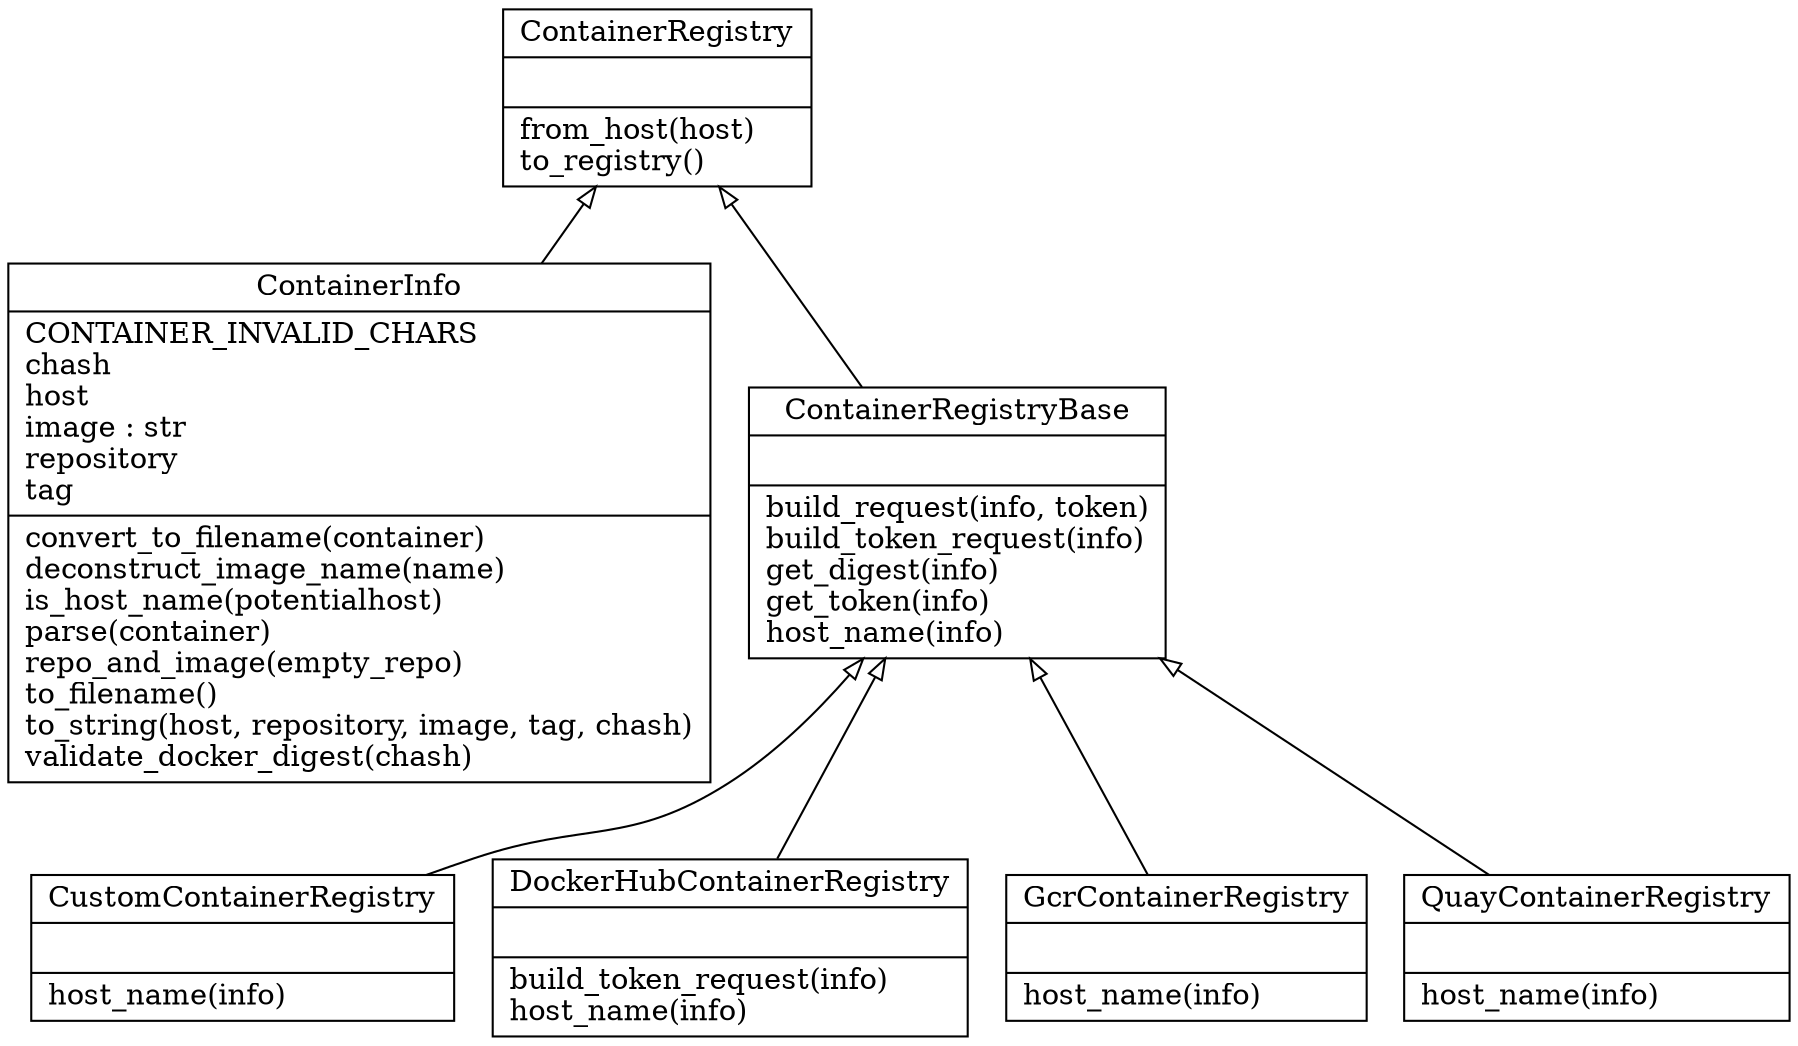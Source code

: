 digraph "classes_janis_assistant_containerregistry" {
charset="utf-8"
rankdir=BT
"20" [label="{ContainerInfo|CONTAINER_INVALID_CHARS\lchash\lhost\limage : str\lrepository\ltag\l|convert_to_filename(container)\ldeconstruct_image_name(name)\lis_host_name(potentialhost)\lparse(container)\lrepo_and_image(empty_repo)\lto_filename()\lto_string(host, repository, image, tag, chash)\lvalidate_docker_digest(chash)\l}", shape="record"];
"21" [label="{ContainerRegistry|\l|from_host(host)\lto_registry()\l}", shape="record"];
"22" [label="{ContainerRegistryBase|\l|build_request(info, token)\lbuild_token_request(info)\lget_digest(info)\lget_token(info)\lhost_name(info)\l}", shape="record"];
"30" [label="{CustomContainerRegistry|\l|host_name(info)\l}", shape="record"];
"42" [label="{DockerHubContainerRegistry|\l|build_token_request(info)\lhost_name(info)\l}", shape="record"];
"54" [label="{GcrContainerRegistry|\l|host_name(info)\l}", shape="record"];
"96" [label="{QuayContainerRegistry|\l|host_name(info)\l}", shape="record"];
"30" -> "22" [arrowhead="empty", arrowtail="none"];
"22" -> "21" [arrowhead="empty", arrowtail="none"];
"42" -> "22" [arrowhead="empty", arrowtail="none"];
"54" -> "22" [arrowhead="empty", arrowtail="none"];
"96" -> "22" [arrowhead="empty", arrowtail="none"];
"20" -> "21" [arrowhead="empty", arrowtail="none"];

}

